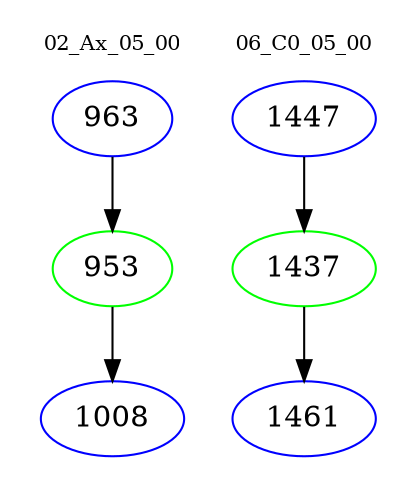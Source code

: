 digraph{
subgraph cluster_0 {
color = white
label = "02_Ax_05_00";
fontsize=10;
T0_963 [label="963", color="blue"]
T0_963 -> T0_953 [color="black"]
T0_953 [label="953", color="green"]
T0_953 -> T0_1008 [color="black"]
T0_1008 [label="1008", color="blue"]
}
subgraph cluster_1 {
color = white
label = "06_C0_05_00";
fontsize=10;
T1_1447 [label="1447", color="blue"]
T1_1447 -> T1_1437 [color="black"]
T1_1437 [label="1437", color="green"]
T1_1437 -> T1_1461 [color="black"]
T1_1461 [label="1461", color="blue"]
}
}
